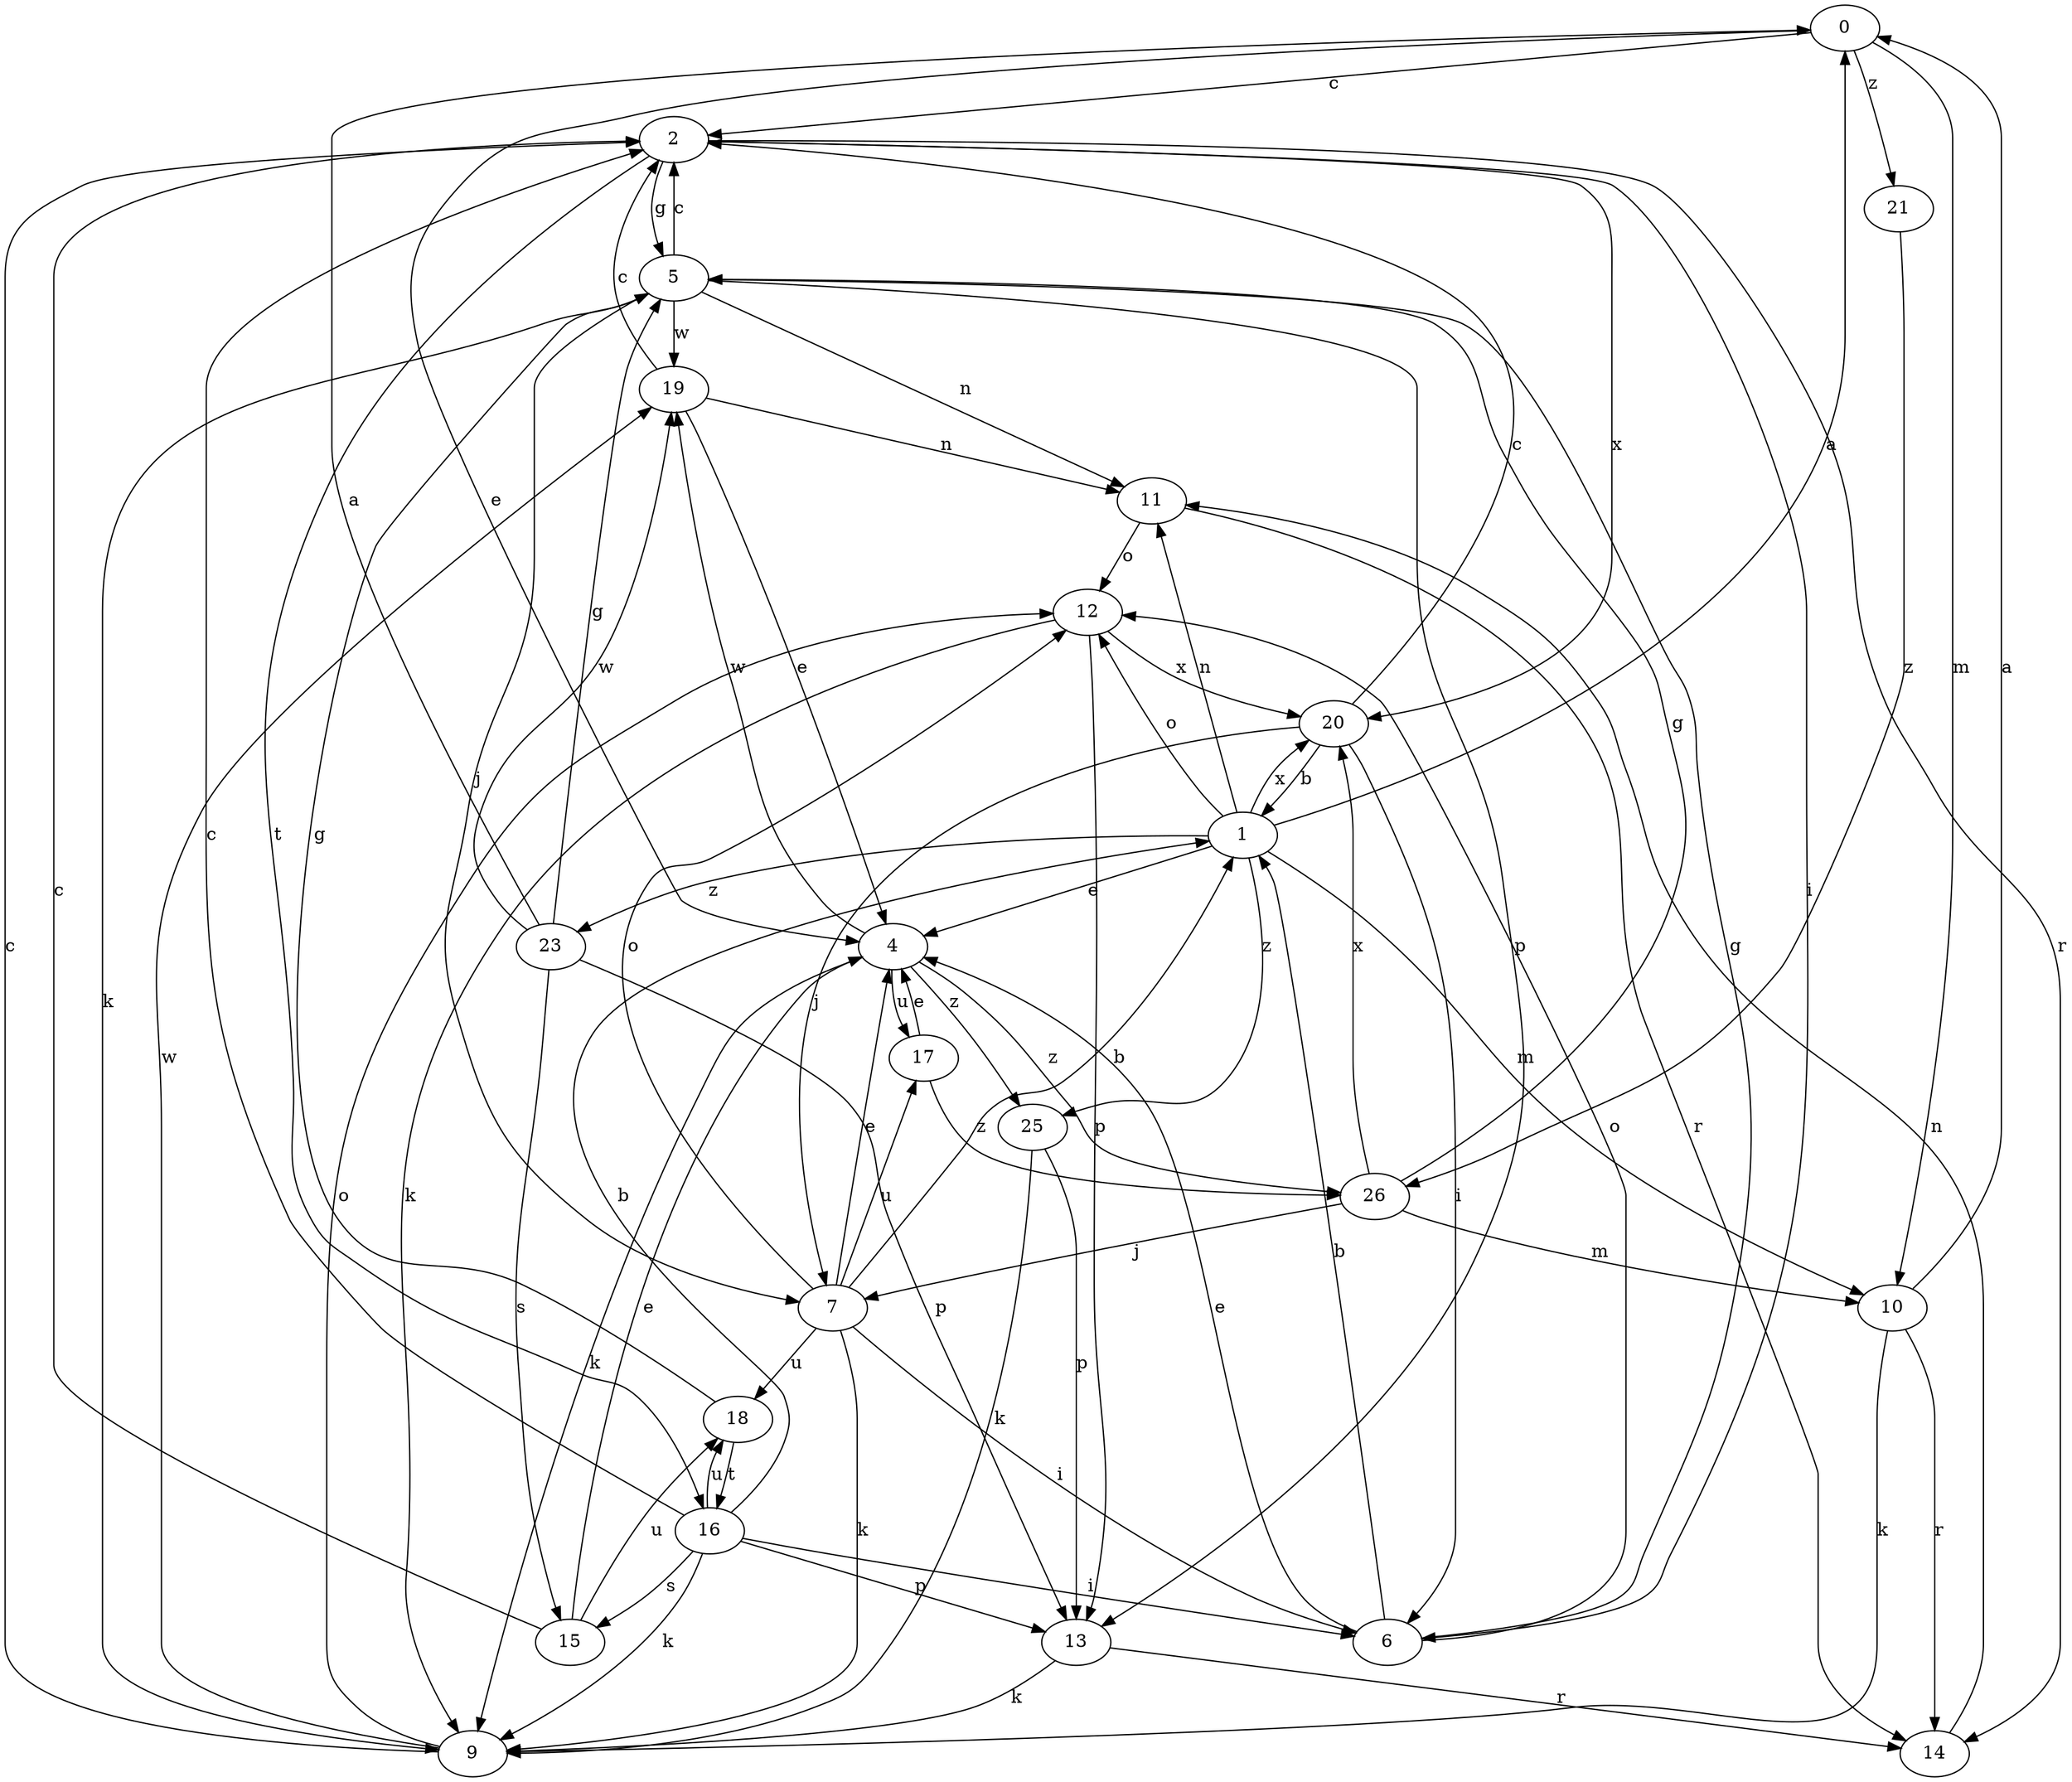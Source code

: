 strict digraph  {
0;
1;
2;
4;
5;
6;
7;
9;
10;
11;
12;
13;
14;
15;
16;
17;
18;
19;
20;
21;
23;
25;
26;
0 -> 2  [label=c];
0 -> 4  [label=e];
0 -> 10  [label=m];
0 -> 21  [label=z];
1 -> 0  [label=a];
1 -> 4  [label=e];
1 -> 10  [label=m];
1 -> 11  [label=n];
1 -> 12  [label=o];
1 -> 20  [label=x];
1 -> 23  [label=z];
1 -> 25  [label=z];
2 -> 5  [label=g];
2 -> 6  [label=i];
2 -> 14  [label=r];
2 -> 16  [label=t];
2 -> 20  [label=x];
4 -> 9  [label=k];
4 -> 17  [label=u];
4 -> 19  [label=w];
4 -> 25  [label=z];
4 -> 26  [label=z];
5 -> 2  [label=c];
5 -> 7  [label=j];
5 -> 9  [label=k];
5 -> 11  [label=n];
5 -> 13  [label=p];
5 -> 19  [label=w];
6 -> 1  [label=b];
6 -> 4  [label=e];
6 -> 5  [label=g];
6 -> 12  [label=o];
7 -> 1  [label=b];
7 -> 4  [label=e];
7 -> 6  [label=i];
7 -> 9  [label=k];
7 -> 12  [label=o];
7 -> 17  [label=u];
7 -> 18  [label=u];
9 -> 2  [label=c];
9 -> 12  [label=o];
9 -> 19  [label=w];
10 -> 0  [label=a];
10 -> 9  [label=k];
10 -> 14  [label=r];
11 -> 12  [label=o];
11 -> 14  [label=r];
12 -> 9  [label=k];
12 -> 13  [label=p];
12 -> 20  [label=x];
13 -> 9  [label=k];
13 -> 14  [label=r];
14 -> 11  [label=n];
15 -> 2  [label=c];
15 -> 4  [label=e];
15 -> 18  [label=u];
16 -> 1  [label=b];
16 -> 2  [label=c];
16 -> 6  [label=i];
16 -> 9  [label=k];
16 -> 13  [label=p];
16 -> 15  [label=s];
16 -> 18  [label=u];
17 -> 4  [label=e];
17 -> 26  [label=z];
18 -> 5  [label=g];
18 -> 16  [label=t];
19 -> 2  [label=c];
19 -> 4  [label=e];
19 -> 11  [label=n];
20 -> 1  [label=b];
20 -> 2  [label=c];
20 -> 6  [label=i];
20 -> 7  [label=j];
21 -> 26  [label=z];
23 -> 0  [label=a];
23 -> 5  [label=g];
23 -> 13  [label=p];
23 -> 15  [label=s];
23 -> 19  [label=w];
25 -> 9  [label=k];
25 -> 13  [label=p];
26 -> 5  [label=g];
26 -> 7  [label=j];
26 -> 10  [label=m];
26 -> 20  [label=x];
}

